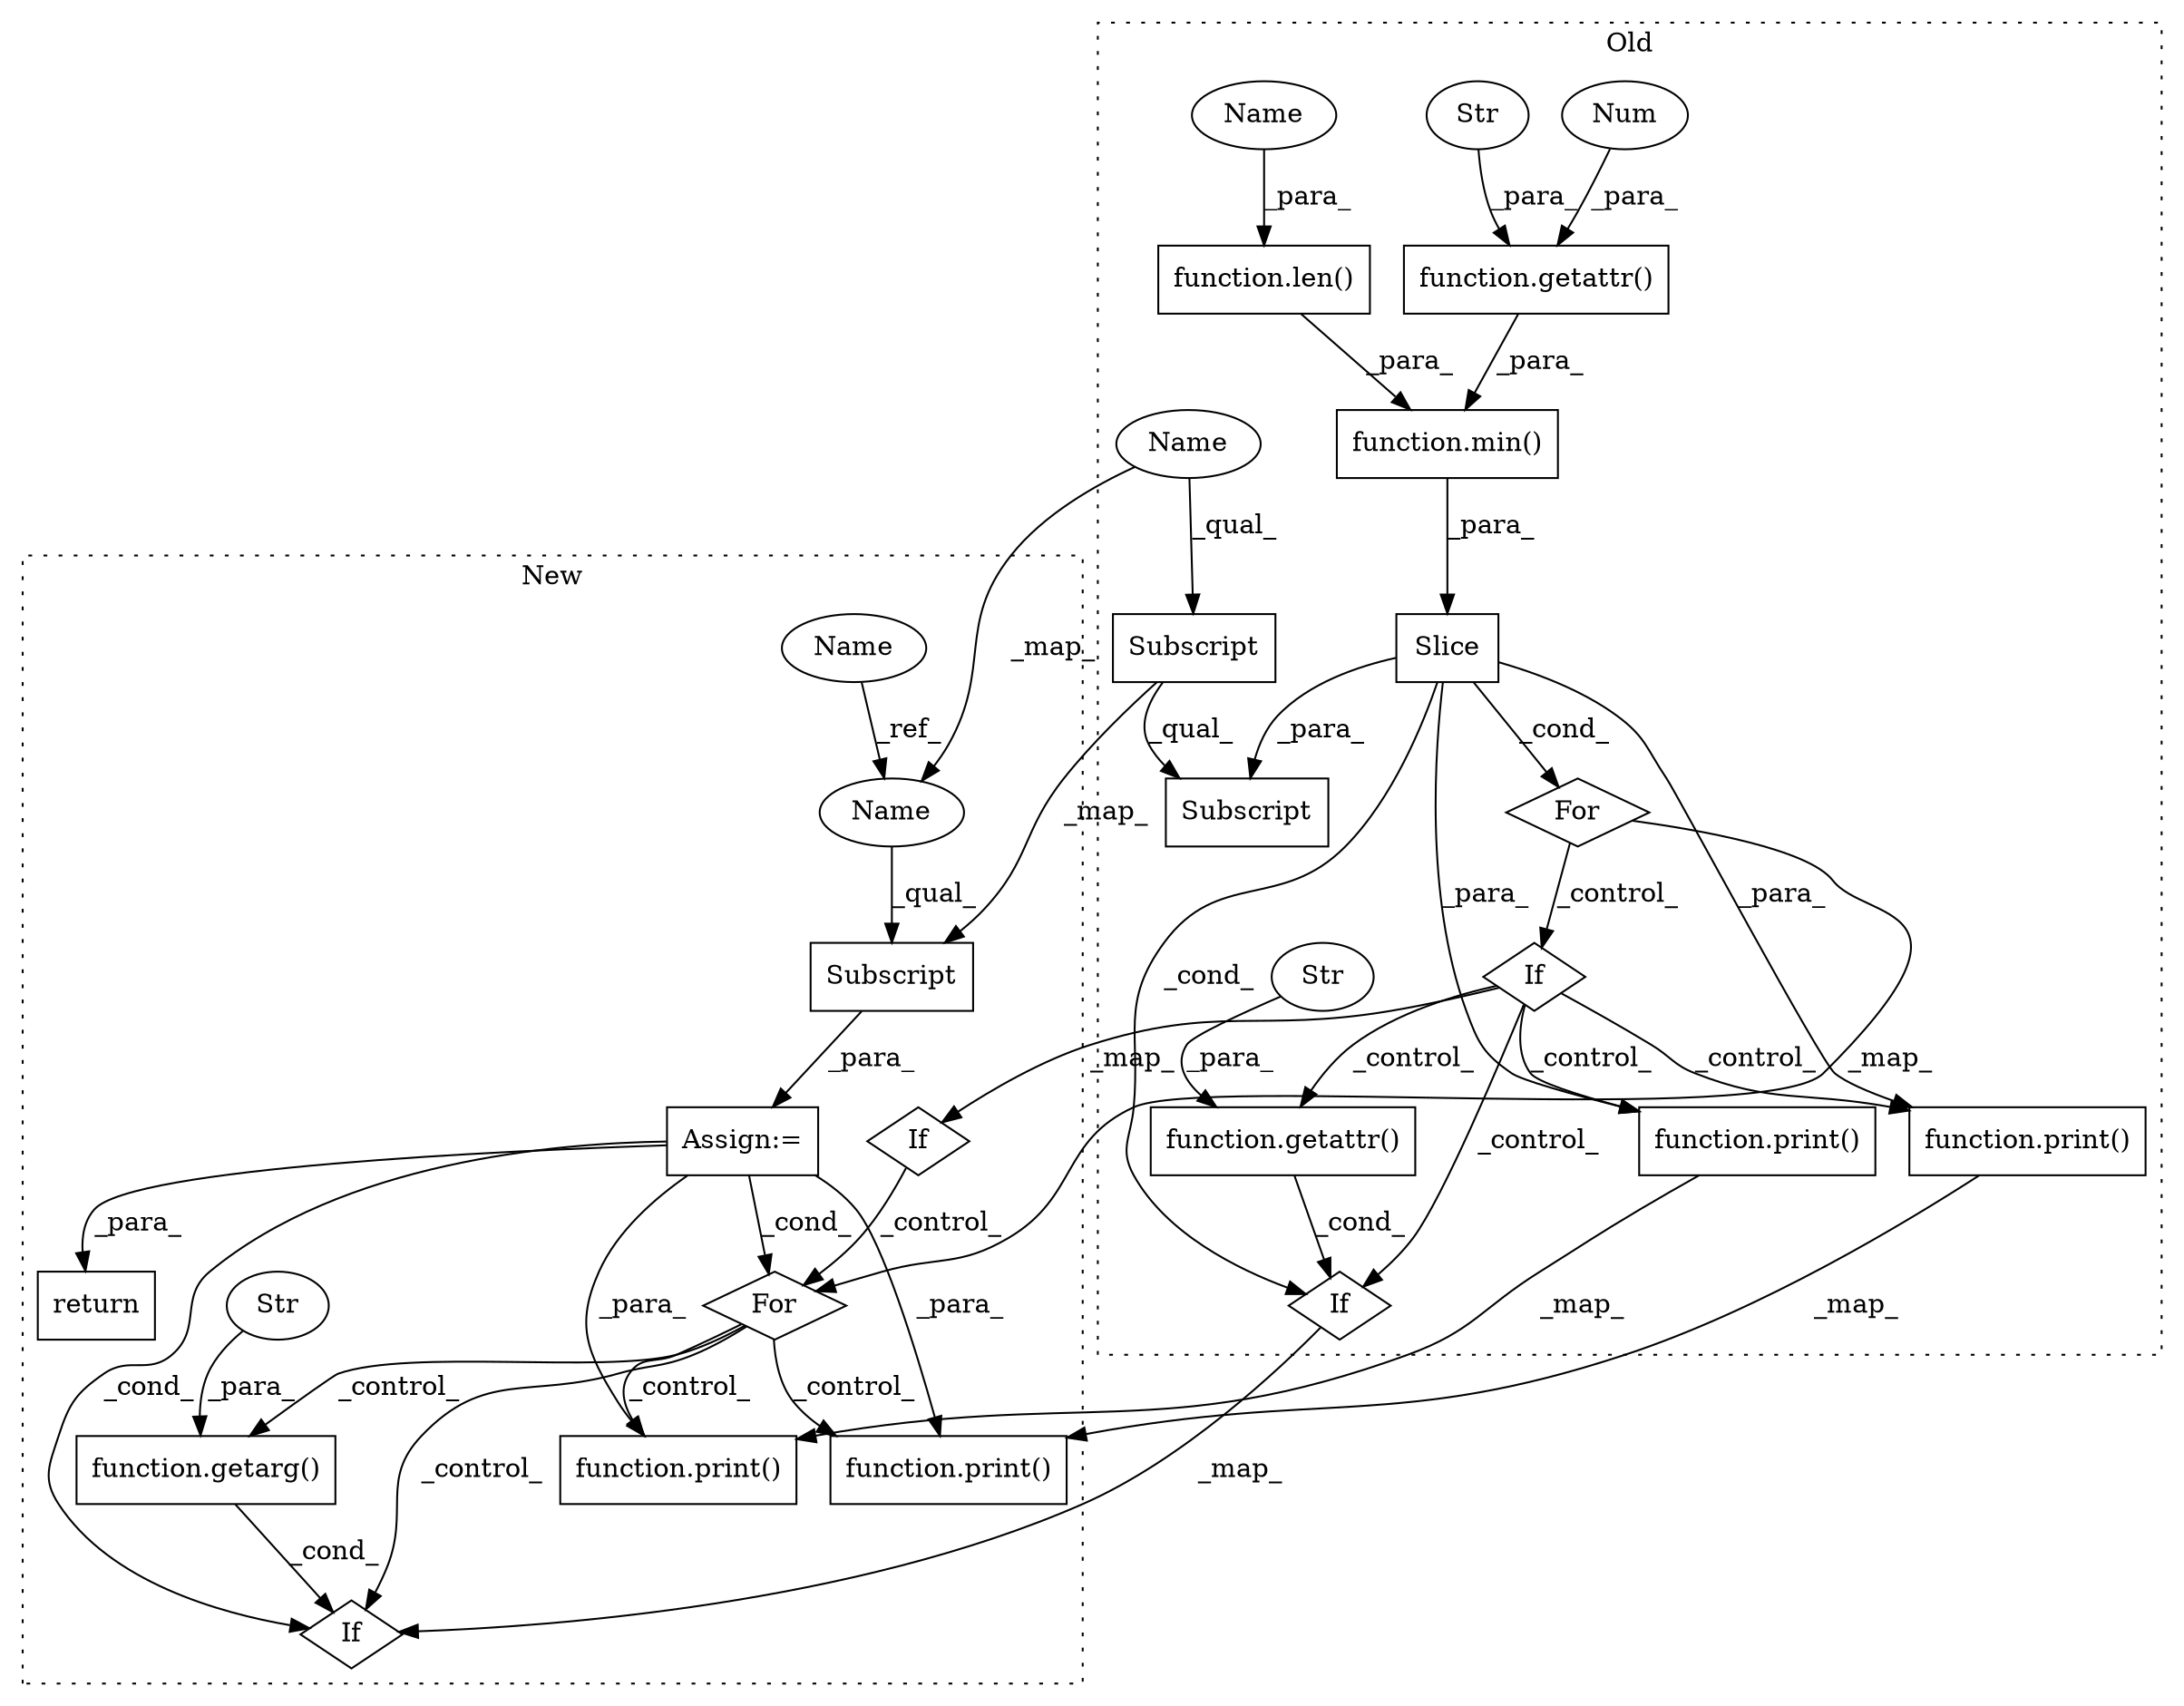 digraph G {
subgraph cluster0 {
1 [label="function.getattr()" a="75" s="4368,4411" l="8,1" shape="box"];
3 [label="function.min()" a="75" s="3959,4012" l="4,1" shape="box"];
5 [label="If" a="96" s="4331" l="3" shape="diamond"];
6 [label="Str" a="66" s="4387" l="17" shape="ellipse"];
7 [label="If" a="96" s="4079" l="3" shape="diamond"];
10 [label="Subscript" a="63" s="3942,0" l="72,0" shape="box"];
11 [label="function.getattr()" a="75" s="3982,4011" l="8,1" shape="box"];
12 [label="Str" a="66" s="4001" l="7" shape="ellipse"];
13 [label="For" a="107" s="3930,4014" l="4,14" shape="diamond"];
16 [label="function.print()" a="75" s="4107,4156" l="6,1" shape="box"];
17 [label="Num" a="76" s="4010" l="1" shape="ellipse"];
18 [label="function.print()" a="75" s="4174,4313" l="6,1" shape="box"];
20 [label="Slice" a="80" s="3958" l="55" shape="box"];
22 [label="Subscript" a="63" s="3942,0" l="15,0" shape="box"];
26 [label="function.len()" a="75" s="3963,3979" l="4,1" shape="box"];
28 [label="Name" a="87" s="3967" l="12" shape="ellipse"];
29 [label="Name" a="87" s="3942" l="12" shape="ellipse"];
label = "Old";
style="dotted";
}
subgraph cluster1 {
2 [label="function.getarg()" a="75" s="4655,4686" l="7,1" shape="box"];
4 [label="If" a="96" s="4618" l="3" shape="diamond"];
8 [label="If" a="96" s="4280" l="3" shape="diamond"];
9 [label="Str" a="66" s="4662" l="17" shape="ellipse"];
14 [label="For" a="107" s="4304,4321" l="4,18" shape="diamond"];
15 [label="function.print()" a="75" s="4394,4443" l="6,1" shape="box"];
19 [label="function.print()" a="75" s="4461,4600" l="6,1" shape="box"];
21 [label="Assign:=" a="68" s="4253" l="3" shape="box"];
23 [label="Subscript" a="63" s="4256,0" l="15,0" shape="box"];
24 [label="return" a="93" s="4862" l="7" shape="box"];
25 [label="Name" a="87" s="3895" l="12" shape="ellipse"];
27 [label="Name" a="87" s="4256" l="12" shape="ellipse"];
label = "New";
style="dotted";
}
1 -> 5 [label="_cond_"];
2 -> 4 [label="_cond_"];
3 -> 20 [label="_para_"];
5 -> 4 [label="_map_"];
6 -> 1 [label="_para_"];
7 -> 16 [label="_control_"];
7 -> 18 [label="_control_"];
7 -> 5 [label="_control_"];
7 -> 8 [label="_map_"];
7 -> 1 [label="_control_"];
8 -> 14 [label="_control_"];
9 -> 2 [label="_para_"];
11 -> 3 [label="_para_"];
12 -> 11 [label="_para_"];
13 -> 14 [label="_map_"];
13 -> 7 [label="_control_"];
14 -> 2 [label="_control_"];
14 -> 19 [label="_control_"];
14 -> 15 [label="_control_"];
14 -> 4 [label="_control_"];
16 -> 15 [label="_map_"];
17 -> 11 [label="_para_"];
18 -> 19 [label="_map_"];
20 -> 10 [label="_para_"];
20 -> 13 [label="_cond_"];
20 -> 5 [label="_cond_"];
20 -> 16 [label="_para_"];
20 -> 18 [label="_para_"];
21 -> 4 [label="_cond_"];
21 -> 19 [label="_para_"];
21 -> 14 [label="_cond_"];
21 -> 15 [label="_para_"];
21 -> 24 [label="_para_"];
22 -> 10 [label="_qual_"];
22 -> 23 [label="_map_"];
23 -> 21 [label="_para_"];
25 -> 27 [label="_ref_"];
26 -> 3 [label="_para_"];
27 -> 23 [label="_qual_"];
28 -> 26 [label="_para_"];
29 -> 22 [label="_qual_"];
29 -> 27 [label="_map_"];
}